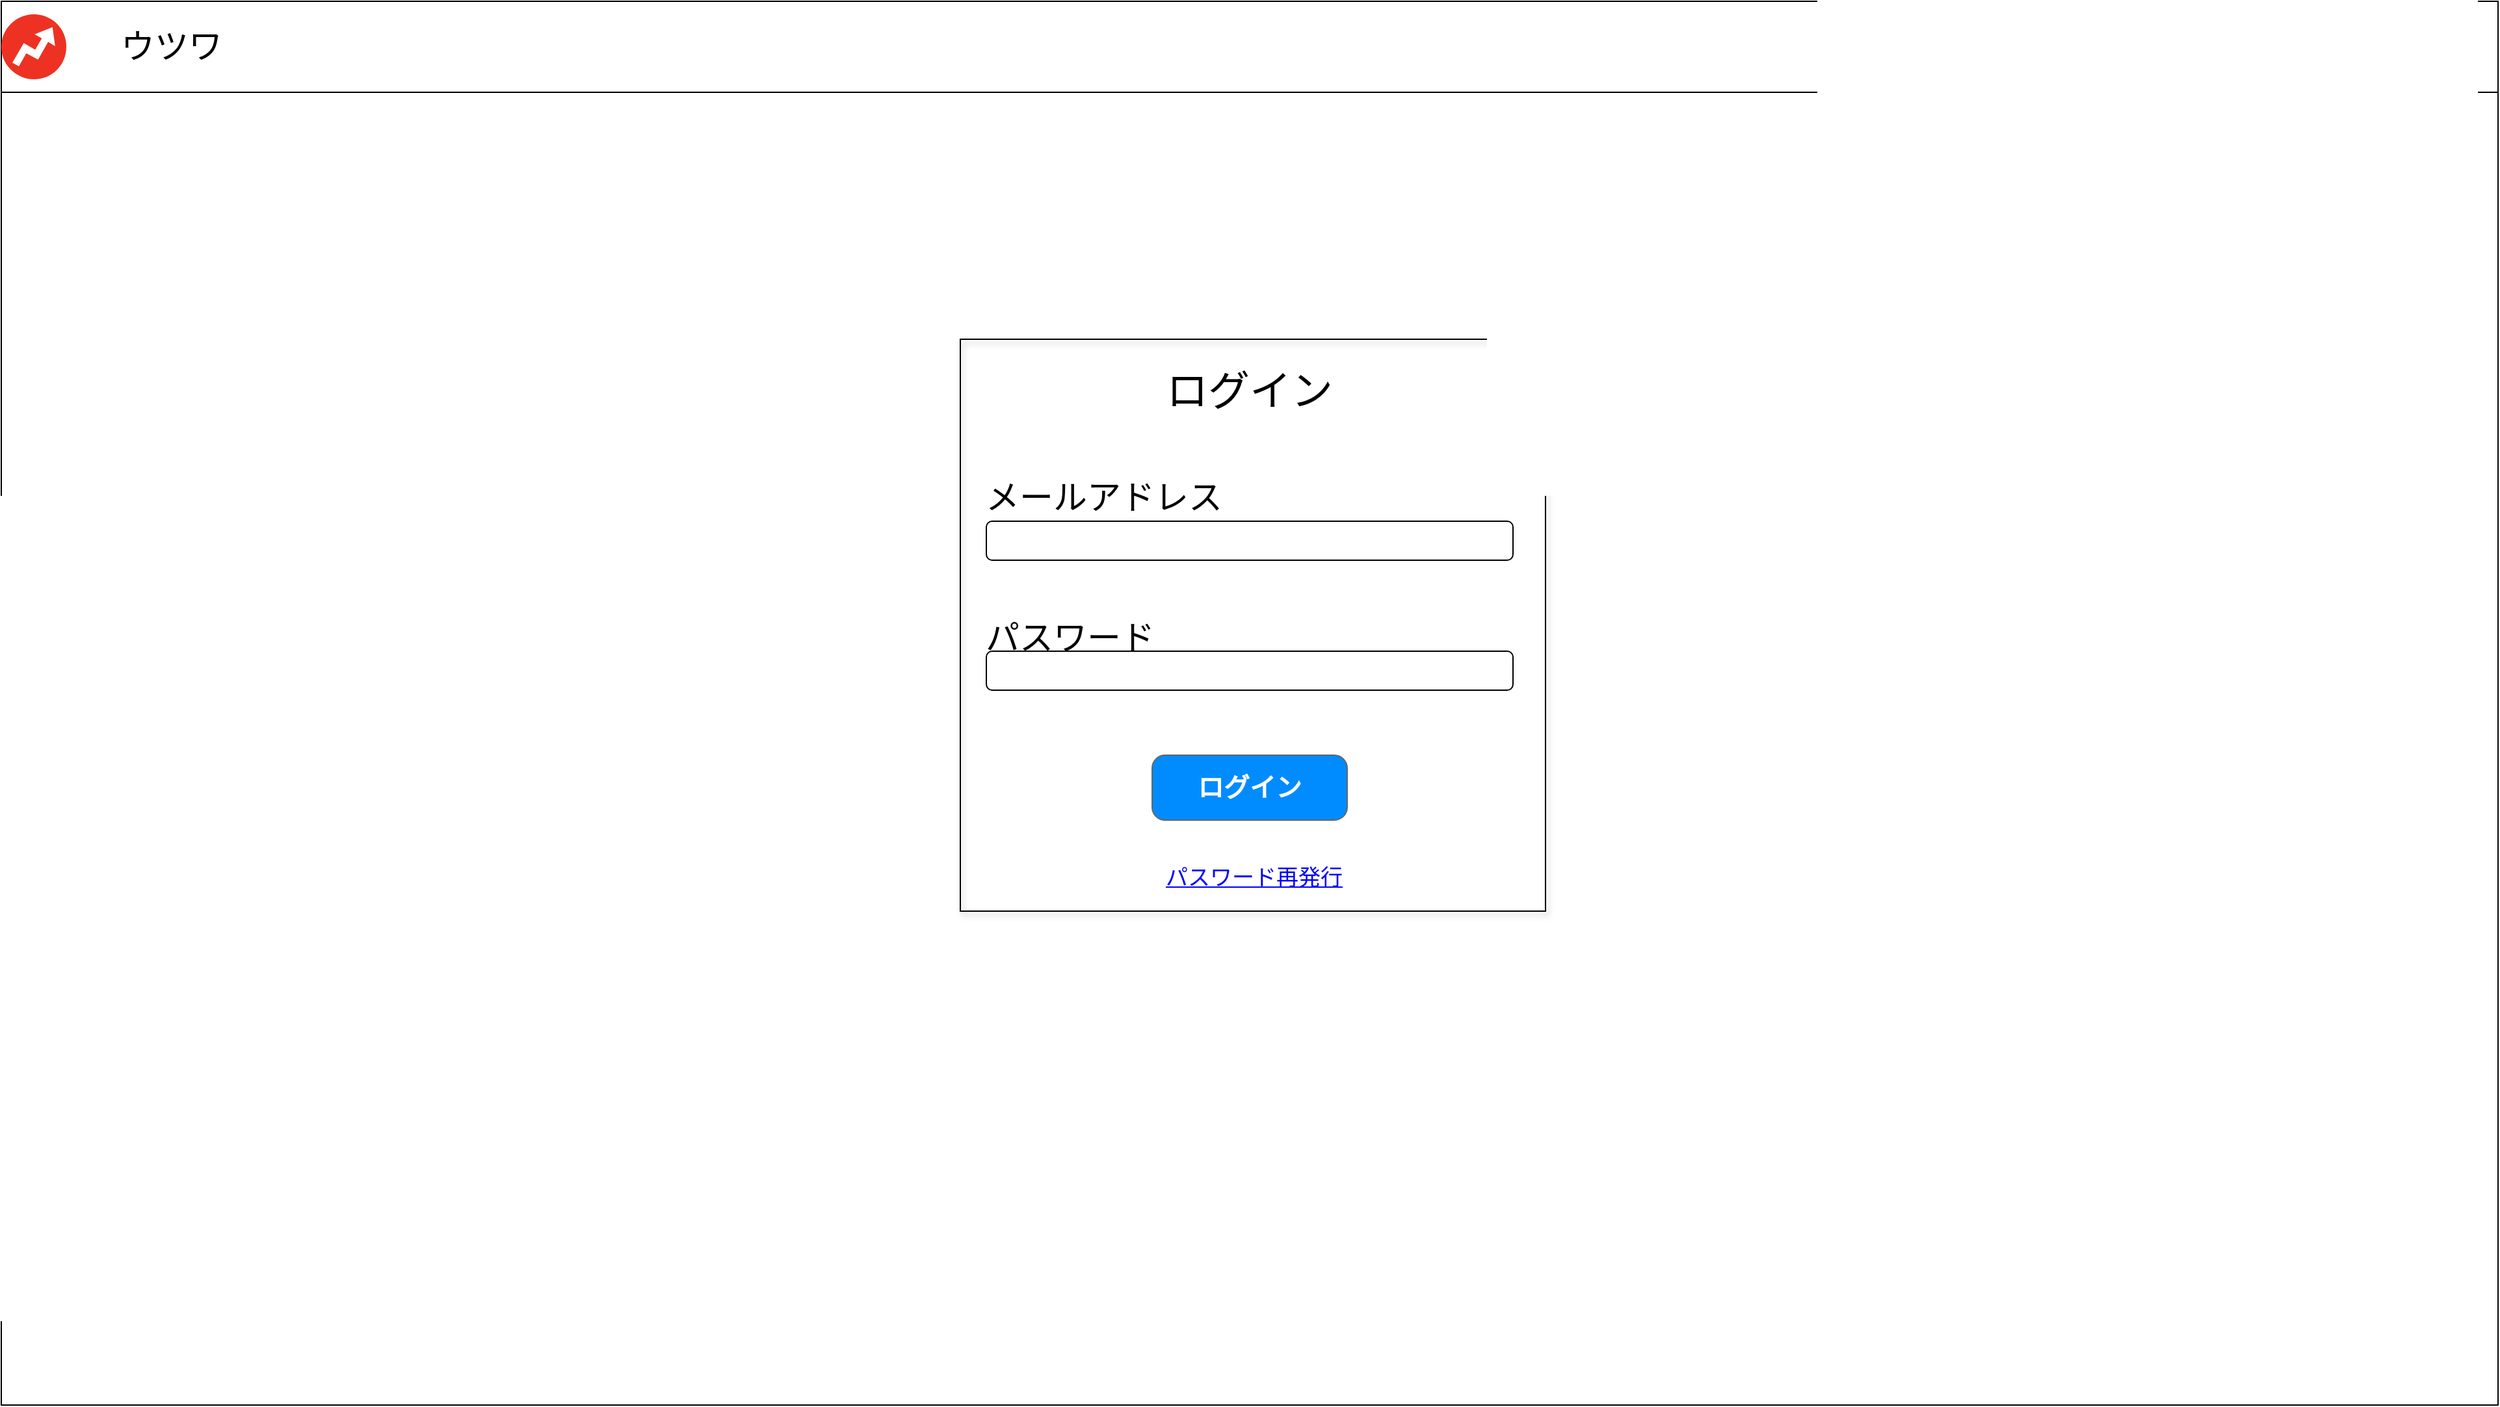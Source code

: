 <mxfile version="14.1.8" type="device" pages="4"><diagram id="njj4JuZIxuECKDSCFYTU" name="ログイン画面"><mxGraphModel dx="1082" dy="492" grid="1" gridSize="10" guides="1" tooltips="1" connect="1" arrows="1" fold="1" page="1" pageScale="1" pageWidth="980" pageHeight="690" background="#ffffff" math="0" shadow="0"><root><mxCell id="0"/><mxCell id="1" parent="0"/><mxCell id="fkVXIfMR4NU6AHGV7y_I-2" value="" style="rounded=0;whiteSpace=wrap;html=1;" parent="1" vertex="1"><mxGeometry x="980" y="700" width="1920" height="1080" as="geometry"/></mxCell><mxCell id="fkVXIfMR4NU6AHGV7y_I-13" value="" style="group;strokeColor=#000000;strokeWidth=1;shadow=1;sketch=0;" parent="1" vertex="1" connectable="0"><mxGeometry x="1717.5" y="960" width="450" height="440" as="geometry"/></mxCell><mxCell id="fkVXIfMR4NU6AHGV7y_I-3" value="ログイン" style="text;html=1;strokeColor=none;fillColor=none;align=center;verticalAlign=middle;whiteSpace=wrap;rounded=0;fontSize=32;" parent="fkVXIfMR4NU6AHGV7y_I-13" vertex="1"><mxGeometry x="17.5" width="410" height="80" as="geometry"/></mxCell><mxCell id="fkVXIfMR4NU6AHGV7y_I-4" value="&lt;font style=&quot;font-size: 26px&quot;&gt;メールアドレス&lt;/font&gt;" style="text;html=1;strokeColor=none;fillColor=none;align=left;verticalAlign=middle;whiteSpace=wrap;rounded=0;fontSize=32;" parent="fkVXIfMR4NU6AHGV7y_I-13" vertex="1"><mxGeometry x="17.5" y="100" width="415" height="40" as="geometry"/></mxCell><mxCell id="fkVXIfMR4NU6AHGV7y_I-5" value="パスワード" style="text;html=1;strokeColor=none;fillColor=none;align=left;verticalAlign=middle;whiteSpace=wrap;rounded=0;fontSize=26;" parent="fkVXIfMR4NU6AHGV7y_I-13" vertex="1"><mxGeometry x="17.5" y="210" width="280" height="40" as="geometry"/></mxCell><mxCell id="fkVXIfMR4NU6AHGV7y_I-7" value="" style="rounded=1;whiteSpace=wrap;html=1;fontSize=26;align=center;" parent="fkVXIfMR4NU6AHGV7y_I-13" vertex="1"><mxGeometry x="20" y="140" width="405" height="30" as="geometry"/></mxCell><mxCell id="fkVXIfMR4NU6AHGV7y_I-8" value="" style="rounded=1;whiteSpace=wrap;html=1;fontSize=26;align=center;" parent="fkVXIfMR4NU6AHGV7y_I-13" vertex="1"><mxGeometry x="20" y="240" width="405" height="30" as="geometry"/></mxCell><mxCell id="fkVXIfMR4NU6AHGV7y_I-10" value="&lt;font style=&quot;font-size: 20px&quot;&gt;ログイン&lt;/font&gt;" style="strokeWidth=1;shadow=0;dashed=0;align=center;html=1;shape=mxgraph.mockup.buttons.button;strokeColor=#666666;fontColor=#ffffff;mainText=;buttonStyle=round;fontSize=17;fontStyle=1;fillColor=#008cff;whiteSpace=wrap;" parent="fkVXIfMR4NU6AHGV7y_I-13" vertex="1"><mxGeometry x="147.5" y="320" width="150" height="50" as="geometry"/></mxCell><mxCell id="fkVXIfMR4NU6AHGV7y_I-11" value="パスワード再発行" style="strokeWidth=1;shadow=0;dashed=0;align=center;html=1;shape=mxgraph.mockup.text.alphanumeric;linkText=;html=1;fontStyle=4;fontSize=17;fontColor=#0000ff;" parent="fkVXIfMR4NU6AHGV7y_I-13" vertex="1"><mxGeometry y="390" width="450" height="50" as="geometry"/></mxCell><mxCell id="fkVXIfMR4NU6AHGV7y_I-14" value="" style="rounded=0;whiteSpace=wrap;html=1;shadow=0;labelBackgroundColor=#ffffff;sketch=0;strokeColor=#000000;strokeWidth=1;fontSize=26;align=center;" parent="1" vertex="1"><mxGeometry x="980" y="700" width="1920" height="70" as="geometry"/></mxCell><mxCell id="fkVXIfMR4NU6AHGV7y_I-16" value="" style="dashed=0;outlineConnect=0;html=1;align=center;labelPosition=center;verticalLabelPosition=bottom;verticalAlign=top;shape=mxgraph.weblogos.buzzfeed;fillColor=#ED3223;strokeColor=none;shadow=0;labelBackgroundColor=#ffffff;sketch=0;fontSize=26;" parent="1" vertex="1"><mxGeometry x="980" y="710" width="50" height="50" as="geometry"/></mxCell><mxCell id="fkVXIfMR4NU6AHGV7y_I-17" value="ウツワ" style="text;html=1;strokeColor=none;fillColor=none;align=left;verticalAlign=middle;whiteSpace=wrap;rounded=0;shadow=0;labelBackgroundColor=#ffffff;sketch=0;fontSize=26;" parent="1" vertex="1"><mxGeometry x="1070" y="725" width="150" height="20" as="geometry"/></mxCell></root></mxGraphModel></diagram><diagram name="パスワード再発行画面" id="Movp5KO5cig86P28uQtY"><mxGraphModel dx="1082" dy="492" grid="1" gridSize="10" guides="1" tooltips="1" connect="1" arrows="1" fold="1" page="1" pageScale="1" pageWidth="980" pageHeight="690" math="0" shadow="0"><root><mxCell id="UhxEHjnf4aB8dOzfw5aK-0"/><mxCell id="UhxEHjnf4aB8dOzfw5aK-1" parent="UhxEHjnf4aB8dOzfw5aK-0"/><mxCell id="UhxEHjnf4aB8dOzfw5aK-2" value="" style="rounded=0;whiteSpace=wrap;html=1;" parent="UhxEHjnf4aB8dOzfw5aK-1" vertex="1"><mxGeometry x="980" y="700" width="1920" height="1080" as="geometry"/></mxCell><mxCell id="UhxEHjnf4aB8dOzfw5aK-3" value="" style="group;strokeColor=#000000;strokeWidth=1;shadow=1;sketch=0;" parent="UhxEHjnf4aB8dOzfw5aK-1" vertex="1" connectable="0"><mxGeometry x="1717.5" y="1010" width="450" height="440" as="geometry"/></mxCell><mxCell id="UhxEHjnf4aB8dOzfw5aK-4" value="ログイン" style="text;html=1;strokeColor=none;fillColor=none;align=center;verticalAlign=middle;whiteSpace=wrap;rounded=0;fontSize=32;" parent="UhxEHjnf4aB8dOzfw5aK-3" vertex="1"><mxGeometry x="17.5" width="410" height="80" as="geometry"/></mxCell><mxCell id="UhxEHjnf4aB8dOzfw5aK-5" value="&lt;span style=&quot;font-size: 26px&quot;&gt;新パスワード&lt;/span&gt;" style="text;html=1;strokeColor=none;fillColor=none;align=left;verticalAlign=middle;whiteSpace=wrap;rounded=0;fontSize=32;" parent="UhxEHjnf4aB8dOzfw5aK-3" vertex="1"><mxGeometry x="17.5" y="100" width="415" height="40" as="geometry"/></mxCell><mxCell id="UhxEHjnf4aB8dOzfw5aK-6" value="新パスワード(確認用)" style="text;html=1;strokeColor=none;fillColor=none;align=left;verticalAlign=middle;whiteSpace=wrap;rounded=0;fontSize=26;" parent="UhxEHjnf4aB8dOzfw5aK-3" vertex="1"><mxGeometry x="20" y="200" width="280" height="40" as="geometry"/></mxCell><mxCell id="UhxEHjnf4aB8dOzfw5aK-7" value="" style="rounded=1;whiteSpace=wrap;html=1;fontSize=26;align=center;" parent="UhxEHjnf4aB8dOzfw5aK-3" vertex="1"><mxGeometry x="20" y="140" width="405" height="30" as="geometry"/></mxCell><mxCell id="UhxEHjnf4aB8dOzfw5aK-8" value="" style="rounded=1;whiteSpace=wrap;html=1;fontSize=26;align=center;" parent="UhxEHjnf4aB8dOzfw5aK-3" vertex="1"><mxGeometry x="20" y="240" width="405" height="30" as="geometry"/></mxCell><mxCell id="UhxEHjnf4aB8dOzfw5aK-9" value="&lt;span style=&quot;font-size: 20px&quot;&gt;再発行&lt;/span&gt;" style="strokeWidth=1;shadow=0;dashed=0;align=center;html=1;shape=mxgraph.mockup.buttons.button;strokeColor=#666666;fontColor=#ffffff;mainText=;buttonStyle=round;fontSize=17;fontStyle=1;fillColor=#008cff;whiteSpace=wrap;" parent="UhxEHjnf4aB8dOzfw5aK-3" vertex="1"><mxGeometry x="150" y="340" width="150" height="50" as="geometry"/></mxCell><mxCell id="UhxEHjnf4aB8dOzfw5aK-11" value="" style="rounded=0;whiteSpace=wrap;html=1;shadow=0;labelBackgroundColor=#ffffff;sketch=0;strokeColor=#000000;strokeWidth=1;fontSize=26;align=center;" parent="UhxEHjnf4aB8dOzfw5aK-1" vertex="1"><mxGeometry x="980" y="700" width="1920" height="70" as="geometry"/></mxCell><mxCell id="UhxEHjnf4aB8dOzfw5aK-12" value="" style="dashed=0;outlineConnect=0;html=1;align=center;labelPosition=center;verticalLabelPosition=bottom;verticalAlign=top;shape=mxgraph.weblogos.buzzfeed;fillColor=#ED3223;strokeColor=none;shadow=0;labelBackgroundColor=#ffffff;sketch=0;fontSize=26;" parent="UhxEHjnf4aB8dOzfw5aK-1" vertex="1"><mxGeometry x="980" y="710" width="50" height="50" as="geometry"/></mxCell><mxCell id="UhxEHjnf4aB8dOzfw5aK-13" value="ウツワ" style="text;html=1;strokeColor=none;fillColor=none;align=left;verticalAlign=middle;whiteSpace=wrap;rounded=0;shadow=0;labelBackgroundColor=#ffffff;sketch=0;fontSize=26;" parent="UhxEHjnf4aB8dOzfw5aK-1" vertex="1"><mxGeometry x="1070" y="725" width="150" height="20" as="geometry"/></mxCell></root></mxGraphModel></diagram><diagram name="家系図画面" id="y0u6ud0dWhvtvrk-8MdI"><mxGraphModel dx="1082" dy="492" grid="1" gridSize="10" guides="1" tooltips="1" connect="1" arrows="1" fold="1" page="1" pageScale="1" pageWidth="980" pageHeight="690" math="0" shadow="0"><root><mxCell id="Sd3Q4LBeNYqGu2kDoPXt-0"/><mxCell id="Sd3Q4LBeNYqGu2kDoPXt-1" parent="Sd3Q4LBeNYqGu2kDoPXt-0"/><mxCell id="Sd3Q4LBeNYqGu2kDoPXt-2" value="" style="rounded=0;whiteSpace=wrap;html=1;" parent="Sd3Q4LBeNYqGu2kDoPXt-1" vertex="1"><mxGeometry x="980" y="700" width="1920" height="1090" as="geometry"/></mxCell><mxCell id="Sd3Q4LBeNYqGu2kDoPXt-10" value="" style="rounded=0;whiteSpace=wrap;html=1;shadow=0;labelBackgroundColor=#ffffff;sketch=0;strokeColor=#000000;strokeWidth=1;fontSize=26;align=center;" parent="Sd3Q4LBeNYqGu2kDoPXt-1" vertex="1"><mxGeometry x="980" y="700" width="1920" height="70" as="geometry"/></mxCell><mxCell id="Sd3Q4LBeNYqGu2kDoPXt-11" value="" style="dashed=0;outlineConnect=0;html=1;align=center;labelPosition=center;verticalLabelPosition=bottom;verticalAlign=top;shape=mxgraph.weblogos.buzzfeed;fillColor=#ED3223;strokeColor=none;shadow=0;labelBackgroundColor=#ffffff;sketch=0;fontSize=26;" parent="Sd3Q4LBeNYqGu2kDoPXt-1" vertex="1"><mxGeometry x="980" y="710" width="50" height="50" as="geometry"/></mxCell><mxCell id="Sd3Q4LBeNYqGu2kDoPXt-12" value="ウツワ" style="text;html=1;strokeColor=none;fillColor=none;align=left;verticalAlign=middle;whiteSpace=wrap;rounded=0;shadow=0;labelBackgroundColor=#ffffff;sketch=0;fontSize=26;" parent="Sd3Q4LBeNYqGu2kDoPXt-1" vertex="1"><mxGeometry x="1070" y="725" width="150" height="20" as="geometry"/></mxCell><mxCell id="Sd3Q4LBeNYqGu2kDoPXt-13" value="&lt;font style=&quot;font-size: 22px&quot;&gt;佐藤　明&lt;/font&gt;" style="rounded=1;whiteSpace=wrap;html=1;shadow=0;labelBackgroundColor=#ffffff;sketch=0;strokeWidth=2;fontSize=26;align=center;strokeColor=#FF66B3;" parent="Sd3Q4LBeNYqGu2kDoPXt-1" vertex="1"><mxGeometry x="1540" y="860" width="150" height="40" as="geometry"/></mxCell><mxCell id="Sd3Q4LBeNYqGu2kDoPXt-28" style="edgeStyle=none;rounded=0;orthogonalLoop=1;jettySize=auto;html=1;exitX=1;exitY=0.5;exitDx=0;exitDy=0;entryX=0;entryY=0.5;entryDx=0;entryDy=0;startArrow=none;startFill=0;endArrow=none;endFill=0;strokeColor=#000000;fontSize=26;" parent="Sd3Q4LBeNYqGu2kDoPXt-1" source="Sd3Q4LBeNYqGu2kDoPXt-16" target="Sd3Q4LBeNYqGu2kDoPXt-21" edge="1"><mxGeometry relative="1" as="geometry"/></mxCell><mxCell id="Sd3Q4LBeNYqGu2kDoPXt-16" value="" style="rounded=1;whiteSpace=wrap;html=1;shadow=0;labelBackgroundColor=#ffffff;sketch=0;strokeWidth=2;fontSize=26;align=center;strokeColor=#666666;fillColor=#f5f5f5;fontColor=#333333;" parent="Sd3Q4LBeNYqGu2kDoPXt-1" vertex="1"><mxGeometry x="1740" y="860" width="150" height="40" as="geometry"/></mxCell><mxCell id="Sd3Q4LBeNYqGu2kDoPXt-27" style="rounded=0;orthogonalLoop=1;jettySize=auto;html=1;exitX=1;exitY=0.5;exitDx=0;exitDy=0;entryX=0;entryY=0.5;entryDx=0;entryDy=0;fontSize=26;startArrow=none;startFill=0;endArrow=none;endFill=0;" parent="Sd3Q4LBeNYqGu2kDoPXt-1" source="Sd3Q4LBeNYqGu2kDoPXt-19" target="Sd3Q4LBeNYqGu2kDoPXt-13" edge="1"><mxGeometry relative="1" as="geometry"/></mxCell><mxCell id="Sd3Q4LBeNYqGu2kDoPXt-19" value="&lt;font style=&quot;font-size: 22px&quot;&gt;佐藤　修司&lt;/font&gt;" style="rounded=1;whiteSpace=wrap;html=1;shadow=0;labelBackgroundColor=#ffffff;sketch=0;strokeWidth=2;fontSize=26;align=center;strokeColor=#3399FF;" parent="Sd3Q4LBeNYqGu2kDoPXt-1" vertex="1"><mxGeometry x="1320" y="860" width="150" height="40" as="geometry"/></mxCell><mxCell id="Sd3Q4LBeNYqGu2kDoPXt-21" value="&lt;span style=&quot;font-size: 22px&quot;&gt;鈴木　光&lt;/span&gt;" style="rounded=1;whiteSpace=wrap;html=1;shadow=0;labelBackgroundColor=#ffffff;sketch=0;strokeWidth=2;fontSize=26;align=center;strokeColor=#FF66B3;" parent="Sd3Q4LBeNYqGu2kDoPXt-1" vertex="1"><mxGeometry x="1940" y="860" width="150" height="40" as="geometry"/></mxCell><mxCell id="Sd3Q4LBeNYqGu2kDoPXt-29" style="edgeStyle=none;rounded=0;orthogonalLoop=1;jettySize=auto;html=1;exitX=1;exitY=0.5;exitDx=0;exitDy=0;startArrow=none;startFill=0;endArrow=none;endFill=0;strokeColor=#000000;fontSize=26;" parent="Sd3Q4LBeNYqGu2kDoPXt-1" source="Sd3Q4LBeNYqGu2kDoPXt-23" target="Sd3Q4LBeNYqGu2kDoPXt-24" edge="1"><mxGeometry relative="1" as="geometry"/></mxCell><mxCell id="Sd3Q4LBeNYqGu2kDoPXt-23" value="" style="rounded=1;whiteSpace=wrap;html=1;shadow=0;labelBackgroundColor=#ffffff;sketch=0;strokeWidth=2;fontSize=26;align=center;strokeColor=#666666;fillColor=#f5f5f5;fontColor=#333333;" parent="Sd3Q4LBeNYqGu2kDoPXt-1" vertex="1"><mxGeometry x="2140" y="860" width="150" height="40" as="geometry"/></mxCell><mxCell id="Sd3Q4LBeNYqGu2kDoPXt-24" value="" style="rounded=1;whiteSpace=wrap;html=1;shadow=0;labelBackgroundColor=#ffffff;sketch=0;strokeWidth=2;fontSize=26;align=center;strokeColor=#666666;fillColor=#f5f5f5;fontColor=#333333;" parent="Sd3Q4LBeNYqGu2kDoPXt-1" vertex="1"><mxGeometry x="2330" y="860" width="150" height="40" as="geometry"/></mxCell><mxCell id="Sd3Q4LBeNYqGu2kDoPXt-30" style="edgeStyle=none;rounded=0;orthogonalLoop=1;jettySize=auto;html=1;exitX=1;exitY=0.5;exitDx=0;exitDy=0;startArrow=none;startFill=0;endArrow=none;endFill=0;strokeColor=#000000;fontSize=26;" parent="Sd3Q4LBeNYqGu2kDoPXt-1" source="Sd3Q4LBeNYqGu2kDoPXt-25" target="Sd3Q4LBeNYqGu2kDoPXt-26" edge="1"><mxGeometry relative="1" as="geometry"/></mxCell><mxCell id="Sd3Q4LBeNYqGu2kDoPXt-25" value="&lt;span style=&quot;font-size: 22px&quot;&gt;鈴木　敦&lt;/span&gt;" style="rounded=1;whiteSpace=wrap;html=1;shadow=0;labelBackgroundColor=#ffffff;sketch=0;strokeWidth=2;fontSize=26;align=center;strokeColor=#3399FF;" parent="Sd3Q4LBeNYqGu2kDoPXt-1" vertex="1"><mxGeometry x="2530" y="860" width="150" height="40" as="geometry"/></mxCell><mxCell id="Sd3Q4LBeNYqGu2kDoPXt-26" value="&lt;span style=&quot;font-size: 22px&quot;&gt;鈴木　光&lt;/span&gt;" style="rounded=1;whiteSpace=wrap;html=1;shadow=0;labelBackgroundColor=#ffffff;sketch=0;strokeWidth=2;fontSize=26;align=center;strokeColor=#FF66B3;" parent="Sd3Q4LBeNYqGu2kDoPXt-1" vertex="1"><mxGeometry x="2730" y="860" width="150" height="40" as="geometry"/></mxCell><mxCell id="Sd3Q4LBeNYqGu2kDoPXt-37" style="edgeStyle=none;rounded=0;orthogonalLoop=1;jettySize=auto;html=1;exitX=1;exitY=0.5;exitDx=0;exitDy=0;startArrow=none;startFill=0;endArrow=none;endFill=0;strokeColor=#000000;fontSize=26;" parent="Sd3Q4LBeNYqGu2kDoPXt-1" source="Sd3Q4LBeNYqGu2kDoPXt-31" target="Sd3Q4LBeNYqGu2kDoPXt-35" edge="1"><mxGeometry relative="1" as="geometry"/></mxCell><mxCell id="Sd3Q4LBeNYqGu2kDoPXt-31" value="&lt;font style=&quot;font-size: 22px&quot;&gt;佐藤　修司&lt;/font&gt;" style="rounded=1;whiteSpace=wrap;html=1;shadow=0;labelBackgroundColor=#ffffff;sketch=0;strokeWidth=2;fontSize=26;align=center;strokeColor=#3399FF;" parent="Sd3Q4LBeNYqGu2kDoPXt-1" vertex="1"><mxGeometry x="1440" y="990" width="140" height="40" as="geometry"/></mxCell><mxCell id="Sd3Q4LBeNYqGu2kDoPXt-38" style="edgeStyle=none;rounded=0;orthogonalLoop=1;jettySize=auto;html=1;exitX=1;exitY=0.5;exitDx=0;exitDy=0;startArrow=none;startFill=0;endArrow=none;endFill=0;strokeColor=#000000;fontSize=26;" parent="Sd3Q4LBeNYqGu2kDoPXt-1" source="Sd3Q4LBeNYqGu2kDoPXt-33" target="Sd3Q4LBeNYqGu2kDoPXt-36" edge="1"><mxGeometry relative="1" as="geometry"/></mxCell><mxCell id="Sd3Q4LBeNYqGu2kDoPXt-52" style="edgeStyle=none;rounded=0;orthogonalLoop=1;jettySize=auto;html=1;exitX=0.5;exitY=0;exitDx=0;exitDy=0;startArrow=none;startFill=0;endArrow=none;endFill=0;strokeColor=#000000;fontSize=26;" parent="Sd3Q4LBeNYqGu2kDoPXt-1" source="Sd3Q4LBeNYqGu2kDoPXt-33" edge="1"><mxGeometry relative="1" as="geometry"><mxPoint x="2315" y="880" as="targetPoint"/></mxGeometry></mxCell><mxCell id="Sd3Q4LBeNYqGu2kDoPXt-33" value="&lt;font style=&quot;font-size: 22px&quot;&gt;佐藤　修司&lt;/font&gt;" style="rounded=1;whiteSpace=wrap;html=1;shadow=0;labelBackgroundColor=#ffffff;sketch=0;strokeWidth=2;fontSize=26;align=center;strokeColor=#3399FF;" parent="Sd3Q4LBeNYqGu2kDoPXt-1" vertex="1"><mxGeometry x="2240" y="990" width="150" height="40" as="geometry"/></mxCell><mxCell id="Sd3Q4LBeNYqGu2kDoPXt-35" value="&lt;span style=&quot;font-size: 22px&quot;&gt;鈴木　光&lt;/span&gt;" style="rounded=1;whiteSpace=wrap;html=1;shadow=0;labelBackgroundColor=#ffffff;sketch=0;strokeWidth=2;fontSize=26;align=center;strokeColor=#FF66B3;" parent="Sd3Q4LBeNYqGu2kDoPXt-1" vertex="1"><mxGeometry x="1840" y="990" width="140" height="40" as="geometry"/></mxCell><mxCell id="Sd3Q4LBeNYqGu2kDoPXt-53" style="edgeStyle=none;rounded=0;orthogonalLoop=1;jettySize=auto;html=1;exitX=0.5;exitY=0;exitDx=0;exitDy=0;startArrow=none;startFill=0;endArrow=none;endFill=0;strokeColor=#000000;fontSize=26;" parent="Sd3Q4LBeNYqGu2kDoPXt-1" source="Sd3Q4LBeNYqGu2kDoPXt-36" edge="1"><mxGeometry relative="1" as="geometry"><mxPoint x="2710" y="880" as="targetPoint"/></mxGeometry></mxCell><mxCell id="Sd3Q4LBeNYqGu2kDoPXt-36" value="&lt;span style=&quot;font-size: 22px&quot;&gt;鈴木　光&lt;/span&gt;" style="rounded=1;whiteSpace=wrap;html=1;shadow=0;labelBackgroundColor=#ffffff;sketch=0;strokeWidth=2;fontSize=26;align=center;strokeColor=#FF66B3;" parent="Sd3Q4LBeNYqGu2kDoPXt-1" vertex="1"><mxGeometry x="2640" y="990" width="140" height="40" as="geometry"/></mxCell><mxCell id="Sd3Q4LBeNYqGu2kDoPXt-55" style="edgeStyle=none;rounded=0;orthogonalLoop=1;jettySize=auto;html=1;exitX=0.5;exitY=0;exitDx=0;exitDy=0;startArrow=none;startFill=0;endArrow=none;endFill=0;strokeColor=#000000;fontSize=26;" parent="Sd3Q4LBeNYqGu2kDoPXt-1" source="Sd3Q4LBeNYqGu2kDoPXt-39" edge="1"><mxGeometry relative="1" as="geometry"><mxPoint x="1715" y="1010" as="targetPoint"/></mxGeometry></mxCell><mxCell id="Sd3Q4LBeNYqGu2kDoPXt-56" style="edgeStyle=none;rounded=0;orthogonalLoop=1;jettySize=auto;html=1;exitX=1;exitY=0.5;exitDx=0;exitDy=0;startArrow=none;startFill=0;endArrow=none;endFill=0;strokeColor=#000000;fontSize=26;" parent="Sd3Q4LBeNYqGu2kDoPXt-1" source="Sd3Q4LBeNYqGu2kDoPXt-39" target="Sd3Q4LBeNYqGu2kDoPXt-41" edge="1"><mxGeometry relative="1" as="geometry"/></mxCell><mxCell id="Sd3Q4LBeNYqGu2kDoPXt-39" value="" style="rounded=1;whiteSpace=wrap;html=1;shadow=0;labelBackgroundColor=#ffffff;sketch=0;strokeWidth=2;fontSize=26;align=center;strokeColor=#3399FF;fillColor=#99CCFF;" parent="Sd3Q4LBeNYqGu2kDoPXt-1" vertex="1"><mxGeometry x="1640" y="1120" width="150" height="40" as="geometry"/></mxCell><mxCell id="Sd3Q4LBeNYqGu2kDoPXt-41" value="&lt;span style=&quot;font-size: 22px&quot;&gt;鈴木　光&lt;/span&gt;" style="rounded=1;whiteSpace=wrap;html=1;shadow=0;labelBackgroundColor=#ffffff;sketch=0;strokeWidth=2;fontSize=26;align=center;strokeColor=#FF66B3;" parent="Sd3Q4LBeNYqGu2kDoPXt-1" vertex="1"><mxGeometry x="2330" y="1120" width="150" height="40" as="geometry"/></mxCell><mxCell id="Sd3Q4LBeNYqGu2kDoPXt-42" value="&lt;span style=&quot;font-size: 22px&quot;&gt;鈴木　光&lt;/span&gt;" style="rounded=1;whiteSpace=wrap;html=1;shadow=0;labelBackgroundColor=#ffffff;sketch=0;strokeWidth=2;fontSize=26;align=center;strokeColor=#FF66B3;" parent="Sd3Q4LBeNYqGu2kDoPXt-1" vertex="1"><mxGeometry x="2590" y="1120" width="150" height="40" as="geometry"/></mxCell><mxCell id="Sd3Q4LBeNYqGu2kDoPXt-58" style="edgeStyle=none;rounded=0;orthogonalLoop=1;jettySize=auto;html=1;exitX=1;exitY=0.5;exitDx=0;exitDy=0;entryX=0;entryY=0.5;entryDx=0;entryDy=0;startArrow=none;startFill=0;endArrow=none;endFill=0;strokeColor=#000000;fontSize=26;" parent="Sd3Q4LBeNYqGu2kDoPXt-1" source="Sd3Q4LBeNYqGu2kDoPXt-43" target="Sd3Q4LBeNYqGu2kDoPXt-44" edge="1"><mxGeometry relative="1" as="geometry"/></mxCell><mxCell id="Sd3Q4LBeNYqGu2kDoPXt-43" value="&lt;font style=&quot;font-size: 22px&quot;&gt;佐藤　修司&lt;/font&gt;" style="rounded=1;whiteSpace=wrap;html=1;shadow=0;labelBackgroundColor=#ffffff;sketch=0;strokeWidth=2;fontSize=26;align=center;strokeColor=#3399FF;" parent="Sd3Q4LBeNYqGu2kDoPXt-1" vertex="1"><mxGeometry x="1790" y="1270" width="150" height="40" as="geometry"/></mxCell><mxCell id="Sd3Q4LBeNYqGu2kDoPXt-44" value="&lt;span style=&quot;font-size: 22px&quot;&gt;鈴木　光&lt;/span&gt;" style="rounded=1;whiteSpace=wrap;html=1;shadow=0;labelBackgroundColor=#ffffff;sketch=0;strokeWidth=2;fontSize=26;align=center;strokeColor=#FF66B3;" parent="Sd3Q4LBeNYqGu2kDoPXt-1" vertex="1"><mxGeometry x="2150" y="1270" width="150" height="40" as="geometry"/></mxCell><mxCell id="Sd3Q4LBeNYqGu2kDoPXt-45" style="edgeStyle=none;rounded=0;orthogonalLoop=1;jettySize=auto;html=1;exitX=0.5;exitY=0;exitDx=0;exitDy=0;startArrow=none;startFill=0;endArrow=none;endFill=0;strokeColor=#000000;fontSize=26;" parent="Sd3Q4LBeNYqGu2kDoPXt-1" source="Sd3Q4LBeNYqGu2kDoPXt-31" target="Sd3Q4LBeNYqGu2kDoPXt-31" edge="1"><mxGeometry relative="1" as="geometry"/></mxCell><mxCell id="Sd3Q4LBeNYqGu2kDoPXt-49" value="" style="endArrow=none;html=1;strokeColor=#000000;fontSize=26;" parent="Sd3Q4LBeNYqGu2kDoPXt-1" source="Sd3Q4LBeNYqGu2kDoPXt-31" edge="1"><mxGeometry width="50" height="50" relative="1" as="geometry"><mxPoint x="1480" y="930" as="sourcePoint"/><mxPoint x="1510" y="880" as="targetPoint"/></mxGeometry></mxCell><mxCell id="Sd3Q4LBeNYqGu2kDoPXt-50" value="" style="endArrow=none;html=1;strokeColor=#000000;fontSize=26;entryX=0.5;entryY=0;entryDx=0;entryDy=0;" parent="Sd3Q4LBeNYqGu2kDoPXt-1" target="Sd3Q4LBeNYqGu2kDoPXt-35" edge="1"><mxGeometry width="50" height="50" relative="1" as="geometry"><mxPoint x="1910" y="880" as="sourcePoint"/><mxPoint x="1980" y="1270" as="targetPoint"/></mxGeometry></mxCell><mxCell id="Sd3Q4LBeNYqGu2kDoPXt-54" value="" style="strokeWidth=1;html=1;shape=mxgraph.flowchart.annotation_2;align=left;labelPosition=right;pointerEvents=1;shadow=0;labelBackgroundColor=#ffffff;sketch=0;fillColor=#FFD966;fontSize=26;rotation=90;" parent="Sd3Q4LBeNYqGu2kDoPXt-1" vertex="1"><mxGeometry x="2476.25" y="933.75" width="107.5" height="260" as="geometry"/></mxCell><mxCell id="Sd3Q4LBeNYqGu2kDoPXt-57" value="" style="strokeWidth=1;html=1;shape=mxgraph.flowchart.annotation_2;align=left;labelPosition=right;pointerEvents=1;shadow=0;labelBackgroundColor=#ffffff;sketch=0;fillColor=#FFD966;fontSize=26;rotation=90;" parent="Sd3Q4LBeNYqGu2kDoPXt-1" vertex="1"><mxGeometry x="1985" y="1025" width="120" height="360" as="geometry"/></mxCell><mxCell id="Sd3Q4LBeNYqGu2kDoPXt-60" style="edgeStyle=none;rounded=0;orthogonalLoop=1;jettySize=auto;html=1;exitX=0.5;exitY=0;exitDx=0;exitDy=0;startArrow=none;startFill=0;endArrow=none;endFill=0;strokeColor=#000000;fontSize=26;" parent="Sd3Q4LBeNYqGu2kDoPXt-1" source="Sd3Q4LBeNYqGu2kDoPXt-59" edge="1"><mxGeometry relative="1" as="geometry"><mxPoint x="2045" y="1290" as="targetPoint"/></mxGeometry></mxCell><mxCell id="Sd3Q4LBeNYqGu2kDoPXt-61" style="edgeStyle=none;rounded=0;orthogonalLoop=1;jettySize=auto;html=1;exitX=1;exitY=0.5;exitDx=0;exitDy=0;entryX=1.003;entryY=0.656;entryDx=0;entryDy=0;entryPerimeter=0;startArrow=none;startFill=0;endArrow=none;endFill=0;strokeColor=#000000;fontSize=26;" parent="Sd3Q4LBeNYqGu2kDoPXt-1" source="Sd3Q4LBeNYqGu2kDoPXt-59" target="Sd3Q4LBeNYqGu2kDoPXt-2" edge="1"><mxGeometry relative="1" as="geometry"/></mxCell><mxCell id="Sd3Q4LBeNYqGu2kDoPXt-59" value="&lt;font style=&quot;font-size: 22px&quot;&gt;佐藤　修司&lt;/font&gt;" style="rounded=1;whiteSpace=wrap;html=1;shadow=0;labelBackgroundColor=#ffffff;sketch=0;strokeWidth=2;fontSize=26;align=center;strokeColor=#3399FF;" parent="Sd3Q4LBeNYqGu2kDoPXt-1" vertex="1"><mxGeometry x="1970" y="1390" width="150" height="40" as="geometry"/></mxCell><mxCell id="Sd3Q4LBeNYqGu2kDoPXt-64" value="佐藤　修司" style="text;html=1;strokeColor=none;fillColor=none;align=center;verticalAlign=middle;whiteSpace=wrap;rounded=0;shadow=0;labelBackgroundColor=none;sketch=0;fontSize=22;" parent="Sd3Q4LBeNYqGu2kDoPXt-1" vertex="1"><mxGeometry x="1645" y="1130" width="140" height="20" as="geometry"/></mxCell><mxCell id="Sd3Q4LBeNYqGu2kDoPXt-65" value="佐藤　修司" style="text;html=1;strokeColor=none;fillColor=none;align=center;verticalAlign=middle;whiteSpace=wrap;rounded=0;shadow=0;labelBackgroundColor=none;sketch=0;fontSize=22;" parent="Sd3Q4LBeNYqGu2kDoPXt-1" vertex="1"><mxGeometry x="1740" y="870" width="140" height="20" as="geometry"/></mxCell><mxCell id="Sd3Q4LBeNYqGu2kDoPXt-66" value="佐藤　修司" style="text;html=1;strokeColor=none;fillColor=none;align=center;verticalAlign=middle;whiteSpace=wrap;rounded=0;shadow=0;labelBackgroundColor=none;sketch=0;fontSize=22;" parent="Sd3Q4LBeNYqGu2kDoPXt-1" vertex="1"><mxGeometry x="2150" y="870" width="140" height="20" as="geometry"/></mxCell><mxCell id="Sd3Q4LBeNYqGu2kDoPXt-67" value="佐藤　修司" style="text;html=1;strokeColor=none;fillColor=none;align=center;verticalAlign=middle;whiteSpace=wrap;rounded=0;shadow=0;labelBackgroundColor=none;sketch=0;fontSize=22;" parent="Sd3Q4LBeNYqGu2kDoPXt-1" vertex="1"><mxGeometry x="2335" y="870" width="140" height="20" as="geometry"/></mxCell><mxCell id="oeqnC9bTM9BOAJS_AETn-0" value="２親等" style="strokeWidth=1;shadow=0;dashed=0;align=center;html=1;shape=mxgraph.mockup.forms.comboBox;strokeColor=#999999;fillColor=#ddeeff;align=left;fillColor2=#aaddff;mainText=;fontColor=#666666;fontSize=17;spacingLeft=3;labelBackgroundColor=none;sketch=0;" parent="Sd3Q4LBeNYqGu2kDoPXt-1" vertex="1"><mxGeometry x="1320" y="790" width="150" height="30" as="geometry"/></mxCell><mxCell id="qZlqj6kC_-2BtyF8T2y_-23" value="" style="group" vertex="1" connectable="0" parent="Sd3Q4LBeNYqGu2kDoPXt-1"><mxGeometry x="980" y="770" width="210" height="1020" as="geometry"/></mxCell><mxCell id="Sd3Q4LBeNYqGu2kDoPXt-20" value="" style="rounded=0;whiteSpace=wrap;html=1;shadow=0;labelBackgroundColor=#ffffff;sketch=0;strokeColor=#d79b00;strokeWidth=1;fontSize=26;align=left;fillColor=#ffe6cc;" parent="qZlqj6kC_-2BtyF8T2y_-23" vertex="1"><mxGeometry width="210" height="1020" as="geometry"/></mxCell><mxCell id="qZlqj6kC_-2BtyF8T2y_-0" value="" style="shape=mxgraph.signs.travel.arrow_east;html=1;pointerEvents=1;fillColor=#000000;strokeColor=none;verticalLabelPosition=bottom;verticalAlign=top;align=center;" vertex="1" parent="qZlqj6kC_-2BtyF8T2y_-23"><mxGeometry y="37" width="40" height="33" as="geometry"/></mxCell><mxCell id="qZlqj6kC_-2BtyF8T2y_-1" value="&lt;font style=&quot;font-size: 26px;&quot;&gt;掲示板&lt;/font&gt;" style="text;html=1;strokeColor=none;fillColor=none;align=left;verticalAlign=middle;whiteSpace=wrap;rounded=0;fontSize=26;" vertex="1" parent="qZlqj6kC_-2BtyF8T2y_-23"><mxGeometry x="40" y="37" width="170" height="33" as="geometry"/></mxCell><mxCell id="qZlqj6kC_-2BtyF8T2y_-6" value="" style="shape=mxgraph.signs.travel.arrow_east;html=1;pointerEvents=1;fillColor=#000000;strokeColor=none;verticalLabelPosition=bottom;verticalAlign=top;align=center;" vertex="1" parent="qZlqj6kC_-2BtyF8T2y_-23"><mxGeometry y="93.5" width="40" height="33" as="geometry"/></mxCell><mxCell id="qZlqj6kC_-2BtyF8T2y_-7" value="コミュニティ" style="text;html=1;strokeColor=none;fillColor=none;align=left;verticalAlign=middle;whiteSpace=wrap;rounded=0;fontSize=26;" vertex="1" parent="qZlqj6kC_-2BtyF8T2y_-23"><mxGeometry x="40" y="93.5" width="170" height="33" as="geometry"/></mxCell><mxCell id="qZlqj6kC_-2BtyF8T2y_-8" value="" style="shape=mxgraph.signs.travel.arrow_east;html=1;pointerEvents=1;fillColor=#000000;strokeColor=none;verticalLabelPosition=bottom;verticalAlign=top;align=center;" vertex="1" parent="qZlqj6kC_-2BtyF8T2y_-23"><mxGeometry y="150" width="40" height="33" as="geometry"/></mxCell><mxCell id="qZlqj6kC_-2BtyF8T2y_-9" value="ポイント市場" style="text;html=1;strokeColor=none;fillColor=none;align=left;verticalAlign=middle;whiteSpace=wrap;rounded=0;fontSize=26;" vertex="1" parent="qZlqj6kC_-2BtyF8T2y_-23"><mxGeometry x="40" y="150" width="170" height="33" as="geometry"/></mxCell><mxCell id="qZlqj6kC_-2BtyF8T2y_-10" value="" style="shape=mxgraph.signs.travel.arrow_east;html=1;pointerEvents=1;fillColor=#000000;strokeColor=none;verticalLabelPosition=bottom;verticalAlign=top;align=center;" vertex="1" parent="qZlqj6kC_-2BtyF8T2y_-23"><mxGeometry y="210" width="40" height="33" as="geometry"/></mxCell><mxCell id="qZlqj6kC_-2BtyF8T2y_-11" value="カレンダー" style="text;html=1;strokeColor=none;fillColor=none;align=left;verticalAlign=middle;whiteSpace=wrap;rounded=0;fontSize=26;" vertex="1" parent="qZlqj6kC_-2BtyF8T2y_-23"><mxGeometry x="40" y="210" width="170" height="33" as="geometry"/></mxCell><mxCell id="qZlqj6kC_-2BtyF8T2y_-12" value="" style="shape=mxgraph.signs.travel.arrow_east;html=1;pointerEvents=1;fillColor=#000000;strokeColor=none;verticalLabelPosition=bottom;verticalAlign=top;align=center;" vertex="1" parent="qZlqj6kC_-2BtyF8T2y_-23"><mxGeometry y="270" width="40" height="33" as="geometry"/></mxCell><mxCell id="qZlqj6kC_-2BtyF8T2y_-13" value="アルバム" style="text;html=1;strokeColor=none;fillColor=none;align=left;verticalAlign=middle;whiteSpace=wrap;rounded=0;fontSize=26;" vertex="1" parent="qZlqj6kC_-2BtyF8T2y_-23"><mxGeometry x="40" y="270" width="170" height="33" as="geometry"/></mxCell><mxCell id="qZlqj6kC_-2BtyF8T2y_-14" value="" style="shape=mxgraph.signs.travel.arrow_east;html=1;pointerEvents=1;fillColor=#000000;strokeColor=none;verticalLabelPosition=bottom;verticalAlign=top;align=center;" vertex="1" parent="qZlqj6kC_-2BtyF8T2y_-23"><mxGeometry y="327" width="40" height="33" as="geometry"/></mxCell><mxCell id="qZlqj6kC_-2BtyF8T2y_-15" value="家系図" style="text;html=1;strokeColor=none;fillColor=none;align=left;verticalAlign=middle;whiteSpace=wrap;rounded=0;fontSize=26;" vertex="1" parent="qZlqj6kC_-2BtyF8T2y_-23"><mxGeometry x="40" y="327" width="170" height="33" as="geometry"/></mxCell><mxCell id="qZlqj6kC_-2BtyF8T2y_-19" value="" style="shape=mxgraph.signs.travel.arrow_east;html=1;pointerEvents=1;fillColor=#000000;strokeColor=none;verticalLabelPosition=bottom;verticalAlign=top;align=center;" vertex="1" parent="qZlqj6kC_-2BtyF8T2y_-23"><mxGeometry y="380" width="40" height="33" as="geometry"/></mxCell><mxCell id="qZlqj6kC_-2BtyF8T2y_-20" value="設定" style="text;html=1;strokeColor=none;fillColor=none;align=left;verticalAlign=middle;whiteSpace=wrap;rounded=0;fontSize=26;" vertex="1" parent="qZlqj6kC_-2BtyF8T2y_-23"><mxGeometry x="40" y="380" width="170" height="33" as="geometry"/></mxCell><mxCell id="qZlqj6kC_-2BtyF8T2y_-21" value="" style="shape=mxgraph.signs.travel.arrow_east;html=1;pointerEvents=1;fillColor=#000000;strokeColor=none;verticalLabelPosition=bottom;verticalAlign=top;align=center;" vertex="1" parent="qZlqj6kC_-2BtyF8T2y_-23"><mxGeometry y="440" width="40" height="33" as="geometry"/></mxCell><mxCell id="qZlqj6kC_-2BtyF8T2y_-22" value="家族情報" style="text;html=1;strokeColor=none;fillColor=none;align=left;verticalAlign=middle;whiteSpace=wrap;rounded=0;fontSize=26;" vertex="1" parent="qZlqj6kC_-2BtyF8T2y_-23"><mxGeometry x="40" y="440" width="170" height="33" as="geometry"/></mxCell><mxCell id="gNhogosgXwOWlgtDRspS-0" value="しゅうちゃん" style="text;html=1;strokeColor=none;fillColor=none;align=center;verticalAlign=middle;whiteSpace=wrap;rounded=0;shadow=1;fontSize=26;" vertex="1" parent="Sd3Q4LBeNYqGu2kDoPXt-1"><mxGeometry x="2670" y="715" width="190" height="40" as="geometry"/></mxCell></root></mxGraphModel></diagram><diagram name="トップ画面" id="r_fP7V2WvybSIJvn7DAv"><mxGraphModel dx="1082" dy="492" grid="1" gridSize="10" guides="1" tooltips="1" connect="1" arrows="1" fold="1" page="1" pageScale="1" pageWidth="980" pageHeight="690" math="0" shadow="0"><root><mxCell id="LUsnZHdPmanMK0MiNeHj-0"/><mxCell id="LUsnZHdPmanMK0MiNeHj-1" parent="LUsnZHdPmanMK0MiNeHj-0"/><mxCell id="LUsnZHdPmanMK0MiNeHj-2" value="" style="rounded=0;whiteSpace=wrap;html=1;" vertex="1" parent="LUsnZHdPmanMK0MiNeHj-1"><mxGeometry x="980" y="700" width="1920" height="1090" as="geometry"/></mxCell><mxCell id="LUsnZHdPmanMK0MiNeHj-3" value="" style="rounded=0;whiteSpace=wrap;html=1;shadow=0;labelBackgroundColor=#ffffff;sketch=0;strokeColor=#000000;strokeWidth=1;fontSize=26;align=center;" vertex="1" parent="LUsnZHdPmanMK0MiNeHj-1"><mxGeometry x="980" y="700" width="1920" height="70" as="geometry"/></mxCell><mxCell id="LUsnZHdPmanMK0MiNeHj-4" value="" style="dashed=0;outlineConnect=0;html=1;align=center;labelPosition=center;verticalLabelPosition=bottom;verticalAlign=top;shape=mxgraph.weblogos.buzzfeed;fillColor=#ED3223;strokeColor=none;shadow=0;labelBackgroundColor=#ffffff;sketch=0;fontSize=26;" vertex="1" parent="LUsnZHdPmanMK0MiNeHj-1"><mxGeometry x="980" y="710" width="50" height="50" as="geometry"/></mxCell><mxCell id="LUsnZHdPmanMK0MiNeHj-5" value="ウツワ" style="text;html=1;strokeColor=none;fillColor=none;align=left;verticalAlign=middle;whiteSpace=wrap;rounded=0;shadow=0;labelBackgroundColor=#ffffff;sketch=0;fontSize=26;" vertex="1" parent="LUsnZHdPmanMK0MiNeHj-1"><mxGeometry x="1070" y="725" width="150" height="20" as="geometry"/></mxCell><mxCell id="LUsnZHdPmanMK0MiNeHj-34" style="edgeStyle=none;rounded=0;orthogonalLoop=1;jettySize=auto;html=1;exitX=0.5;exitY=0;exitDx=0;exitDy=0;startArrow=none;startFill=0;endArrow=none;endFill=0;strokeColor=#000000;fontSize=26;" edge="1" parent="LUsnZHdPmanMK0MiNeHj-1"><mxGeometry relative="1" as="geometry"><mxPoint x="1510" y="990" as="sourcePoint"/><mxPoint x="1510" y="990" as="targetPoint"/></mxGeometry></mxCell><mxCell id="LUsnZHdPmanMK0MiNeHj-47" value="" style="group" vertex="1" connectable="0" parent="LUsnZHdPmanMK0MiNeHj-1"><mxGeometry x="980" y="770" width="210" height="1020" as="geometry"/></mxCell><mxCell id="LUsnZHdPmanMK0MiNeHj-48" value="" style="rounded=0;whiteSpace=wrap;html=1;shadow=0;labelBackgroundColor=#ffffff;sketch=0;strokeColor=#d79b00;strokeWidth=1;fontSize=26;align=left;fillColor=#ffe6cc;" vertex="1" parent="LUsnZHdPmanMK0MiNeHj-47"><mxGeometry width="210" height="1020" as="geometry"/></mxCell><mxCell id="LUsnZHdPmanMK0MiNeHj-49" value="" style="shape=mxgraph.signs.travel.arrow_east;html=1;pointerEvents=1;fillColor=#000000;strokeColor=none;verticalLabelPosition=bottom;verticalAlign=top;align=center;" vertex="1" parent="LUsnZHdPmanMK0MiNeHj-47"><mxGeometry y="37" width="40" height="33" as="geometry"/></mxCell><mxCell id="LUsnZHdPmanMK0MiNeHj-50" value="&lt;font style=&quot;font-size: 26px;&quot;&gt;掲示板&lt;/font&gt;" style="text;html=1;strokeColor=none;fillColor=none;align=left;verticalAlign=middle;whiteSpace=wrap;rounded=0;fontSize=26;" vertex="1" parent="LUsnZHdPmanMK0MiNeHj-47"><mxGeometry x="40" y="37" width="170" height="33" as="geometry"/></mxCell><mxCell id="LUsnZHdPmanMK0MiNeHj-51" value="" style="shape=mxgraph.signs.travel.arrow_east;html=1;pointerEvents=1;fillColor=#000000;strokeColor=none;verticalLabelPosition=bottom;verticalAlign=top;align=center;" vertex="1" parent="LUsnZHdPmanMK0MiNeHj-47"><mxGeometry y="93.5" width="40" height="33" as="geometry"/></mxCell><mxCell id="LUsnZHdPmanMK0MiNeHj-52" value="コミュニティ" style="text;html=1;strokeColor=none;fillColor=none;align=left;verticalAlign=middle;whiteSpace=wrap;rounded=0;fontSize=26;" vertex="1" parent="LUsnZHdPmanMK0MiNeHj-47"><mxGeometry x="40" y="93.5" width="170" height="33" as="geometry"/></mxCell><mxCell id="LUsnZHdPmanMK0MiNeHj-53" value="" style="shape=mxgraph.signs.travel.arrow_east;html=1;pointerEvents=1;fillColor=#000000;strokeColor=none;verticalLabelPosition=bottom;verticalAlign=top;align=center;" vertex="1" parent="LUsnZHdPmanMK0MiNeHj-47"><mxGeometry y="150" width="40" height="33" as="geometry"/></mxCell><mxCell id="LUsnZHdPmanMK0MiNeHj-54" value="ポイント市場" style="text;html=1;strokeColor=none;fillColor=none;align=left;verticalAlign=middle;whiteSpace=wrap;rounded=0;fontSize=26;" vertex="1" parent="LUsnZHdPmanMK0MiNeHj-47"><mxGeometry x="40" y="150" width="170" height="33" as="geometry"/></mxCell><mxCell id="LUsnZHdPmanMK0MiNeHj-55" value="" style="shape=mxgraph.signs.travel.arrow_east;html=1;pointerEvents=1;fillColor=#000000;strokeColor=none;verticalLabelPosition=bottom;verticalAlign=top;align=center;" vertex="1" parent="LUsnZHdPmanMK0MiNeHj-47"><mxGeometry y="210" width="40" height="33" as="geometry"/></mxCell><mxCell id="LUsnZHdPmanMK0MiNeHj-56" value="カレンダー" style="text;html=1;strokeColor=none;fillColor=none;align=left;verticalAlign=middle;whiteSpace=wrap;rounded=0;fontSize=26;" vertex="1" parent="LUsnZHdPmanMK0MiNeHj-47"><mxGeometry x="40" y="210" width="170" height="33" as="geometry"/></mxCell><mxCell id="LUsnZHdPmanMK0MiNeHj-57" value="" style="shape=mxgraph.signs.travel.arrow_east;html=1;pointerEvents=1;fillColor=#000000;strokeColor=none;verticalLabelPosition=bottom;verticalAlign=top;align=center;" vertex="1" parent="LUsnZHdPmanMK0MiNeHj-47"><mxGeometry y="270" width="40" height="33" as="geometry"/></mxCell><mxCell id="LUsnZHdPmanMK0MiNeHj-58" value="アルバム" style="text;html=1;strokeColor=none;fillColor=none;align=left;verticalAlign=middle;whiteSpace=wrap;rounded=0;fontSize=26;" vertex="1" parent="LUsnZHdPmanMK0MiNeHj-47"><mxGeometry x="40" y="270" width="170" height="33" as="geometry"/></mxCell><mxCell id="LUsnZHdPmanMK0MiNeHj-59" value="" style="shape=mxgraph.signs.travel.arrow_east;html=1;pointerEvents=1;fillColor=#000000;strokeColor=none;verticalLabelPosition=bottom;verticalAlign=top;align=center;" vertex="1" parent="LUsnZHdPmanMK0MiNeHj-47"><mxGeometry y="327" width="40" height="33" as="geometry"/></mxCell><mxCell id="LUsnZHdPmanMK0MiNeHj-60" value="家系図" style="text;html=1;strokeColor=none;fillColor=none;align=left;verticalAlign=middle;whiteSpace=wrap;rounded=0;fontSize=26;" vertex="1" parent="LUsnZHdPmanMK0MiNeHj-47"><mxGeometry x="40" y="327" width="170" height="33" as="geometry"/></mxCell><mxCell id="LUsnZHdPmanMK0MiNeHj-61" value="" style="shape=mxgraph.signs.travel.arrow_east;html=1;pointerEvents=1;fillColor=#000000;strokeColor=none;verticalLabelPosition=bottom;verticalAlign=top;align=center;" vertex="1" parent="LUsnZHdPmanMK0MiNeHj-47"><mxGeometry y="380" width="40" height="33" as="geometry"/></mxCell><mxCell id="LUsnZHdPmanMK0MiNeHj-62" value="設定" style="text;html=1;strokeColor=none;fillColor=none;align=left;verticalAlign=middle;whiteSpace=wrap;rounded=0;fontSize=26;" vertex="1" parent="LUsnZHdPmanMK0MiNeHj-47"><mxGeometry x="40" y="380" width="170" height="33" as="geometry"/></mxCell><mxCell id="LUsnZHdPmanMK0MiNeHj-63" value="" style="shape=mxgraph.signs.travel.arrow_east;html=1;pointerEvents=1;fillColor=#000000;strokeColor=none;verticalLabelPosition=bottom;verticalAlign=top;align=center;" vertex="1" parent="LUsnZHdPmanMK0MiNeHj-47"><mxGeometry y="440" width="40" height="33" as="geometry"/></mxCell><mxCell id="LUsnZHdPmanMK0MiNeHj-64" value="家族情報" style="text;html=1;strokeColor=none;fillColor=none;align=left;verticalAlign=middle;whiteSpace=wrap;rounded=0;fontSize=26;" vertex="1" parent="LUsnZHdPmanMK0MiNeHj-47"><mxGeometry x="40" y="440" width="170" height="33" as="geometry"/></mxCell><mxCell id="wSoB-A-PHxZpsqS-qMoi-11" value="" style="group" vertex="1" connectable="0" parent="LUsnZHdPmanMK0MiNeHj-1"><mxGeometry x="1470" y="820" width="1080" height="200" as="geometry"/></mxCell><mxCell id="wSoB-A-PHxZpsqS-qMoi-4" value="" style="group" vertex="1" connectable="0" parent="wSoB-A-PHxZpsqS-qMoi-11"><mxGeometry x="170" width="730" height="200" as="geometry"/></mxCell><mxCell id="wSoB-A-PHxZpsqS-qMoi-0" value="" style="rounded=0;whiteSpace=wrap;html=1;fontSize=26;align=left;fillColor=#f5f5f5;strokeColor=#666666;fontColor=#333333;shadow=1;" vertex="1" parent="wSoB-A-PHxZpsqS-qMoi-4"><mxGeometry x="190" width="360" height="200" as="geometry"/></mxCell><mxCell id="wSoB-A-PHxZpsqS-qMoi-1" value="" style="rounded=0;whiteSpace=wrap;html=1;fontSize=26;align=left;fillColor=#f5f5f5;strokeColor=#666666;fontColor=#333333;shadow=1;" vertex="1" parent="wSoB-A-PHxZpsqS-qMoi-11"><mxGeometry y="11.11" width="320" height="177.78" as="geometry"/></mxCell><mxCell id="wSoB-A-PHxZpsqS-qMoi-3" value="" style="rounded=0;whiteSpace=wrap;html=1;fontSize=26;align=left;fillColor=#f5f5f5;strokeColor=#666666;fontColor=#333333;shadow=1;" vertex="1" parent="wSoB-A-PHxZpsqS-qMoi-11"><mxGeometry x="760" y="11.11" width="320" height="177.78" as="geometry"/></mxCell><mxCell id="wSoB-A-PHxZpsqS-qMoi-7" value="" style="group" vertex="1" connectable="0" parent="wSoB-A-PHxZpsqS-qMoi-11"><mxGeometry x="1040" y="40" width="40" height="120" as="geometry"/></mxCell><mxCell id="wSoB-A-PHxZpsqS-qMoi-5" value="" style="rounded=0;whiteSpace=wrap;html=1;shadow=1;fontSize=26;align=left;" vertex="1" parent="wSoB-A-PHxZpsqS-qMoi-7"><mxGeometry width="40" height="120" as="geometry"/></mxCell><mxCell id="wSoB-A-PHxZpsqS-qMoi-6" value="" style="triangle;whiteSpace=wrap;html=1;shadow=1;fontSize=26;align=left;" vertex="1" parent="wSoB-A-PHxZpsqS-qMoi-7"><mxGeometry x="5" y="35" width="30" height="50" as="geometry"/></mxCell><mxCell id="wSoB-A-PHxZpsqS-qMoi-8" value="" style="group;rotation=-180;" vertex="1" connectable="0" parent="wSoB-A-PHxZpsqS-qMoi-11"><mxGeometry y="40" width="40" height="120" as="geometry"/></mxCell><mxCell id="wSoB-A-PHxZpsqS-qMoi-9" value="" style="rounded=0;whiteSpace=wrap;html=1;shadow=1;fontSize=26;align=left;rotation=-180;" vertex="1" parent="wSoB-A-PHxZpsqS-qMoi-8"><mxGeometry width="40" height="120" as="geometry"/></mxCell><mxCell id="wSoB-A-PHxZpsqS-qMoi-10" value="" style="triangle;whiteSpace=wrap;html=1;shadow=1;fontSize=26;align=left;rotation=-180;" vertex="1" parent="wSoB-A-PHxZpsqS-qMoi-8"><mxGeometry x="5" y="35" width="30" height="50" as="geometry"/></mxCell><mxCell id="wQOGtHqHjtm905iTnGWH-0" value="しゅうちゃん" style="text;html=1;strokeColor=none;fillColor=none;align=center;verticalAlign=middle;whiteSpace=wrap;rounded=0;shadow=1;fontSize=26;" vertex="1" parent="LUsnZHdPmanMK0MiNeHj-1"><mxGeometry x="2670" y="715" width="190" height="40" as="geometry"/></mxCell></root></mxGraphModel></diagram></mxfile>